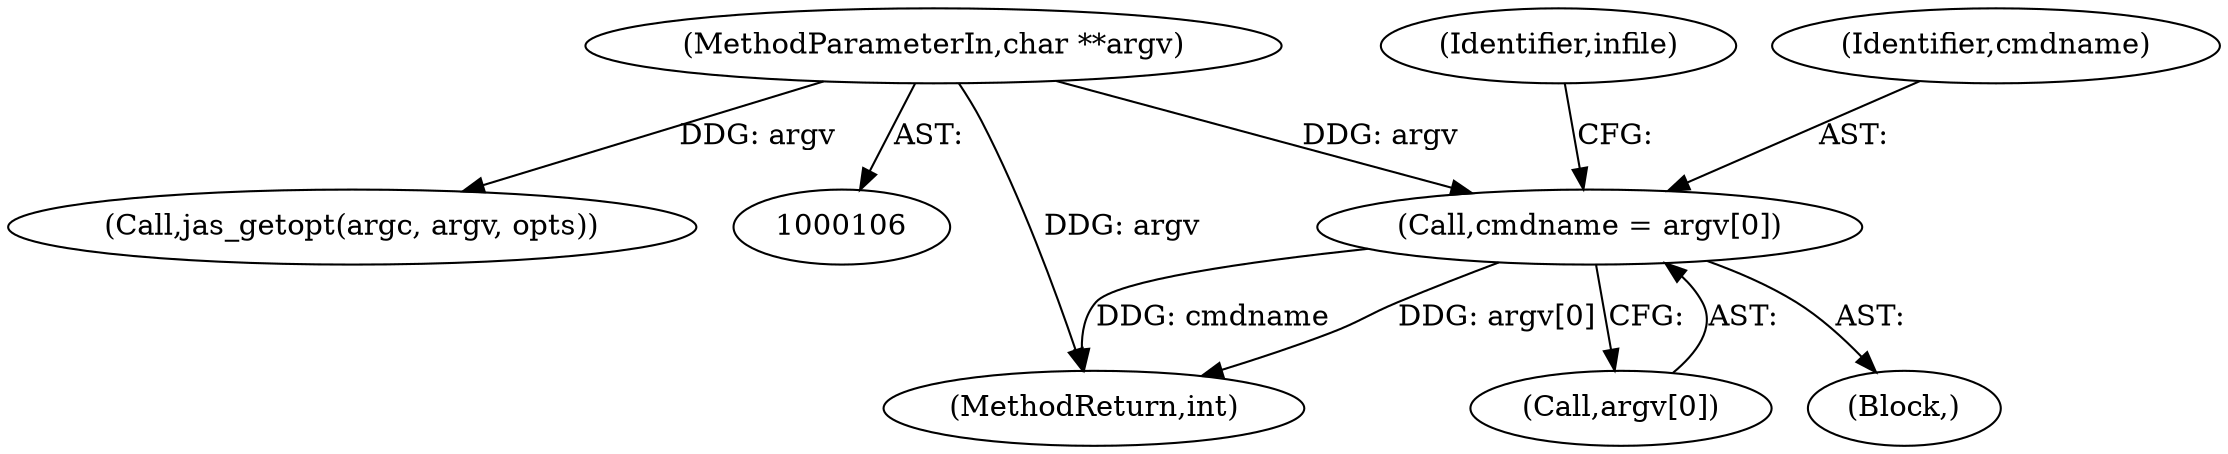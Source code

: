 digraph "0_jasper_8f62b4761711d036fd8964df256b938c809b7fca@array" {
"1000126" [label="(Call,cmdname = argv[0])"];
"1000108" [label="(MethodParameterIn,char **argv)"];
"1000109" [label="(Block,)"];
"1000286" [label="(MethodReturn,int)"];
"1000108" [label="(MethodParameterIn,char **argv)"];
"1000132" [label="(Identifier,infile)"];
"1000126" [label="(Call,cmdname = argv[0])"];
"1000128" [label="(Call,argv[0])"];
"1000144" [label="(Call,jas_getopt(argc, argv, opts))"];
"1000127" [label="(Identifier,cmdname)"];
"1000126" -> "1000109"  [label="AST: "];
"1000126" -> "1000128"  [label="CFG: "];
"1000127" -> "1000126"  [label="AST: "];
"1000128" -> "1000126"  [label="AST: "];
"1000132" -> "1000126"  [label="CFG: "];
"1000126" -> "1000286"  [label="DDG: cmdname"];
"1000126" -> "1000286"  [label="DDG: argv[0]"];
"1000108" -> "1000126"  [label="DDG: argv"];
"1000108" -> "1000106"  [label="AST: "];
"1000108" -> "1000286"  [label="DDG: argv"];
"1000108" -> "1000144"  [label="DDG: argv"];
}
